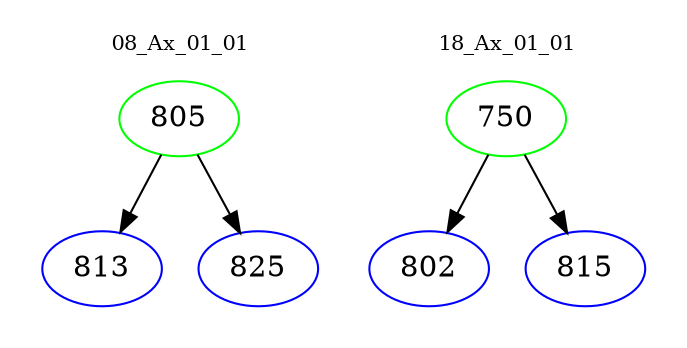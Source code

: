 digraph{
subgraph cluster_0 {
color = white
label = "08_Ax_01_01";
fontsize=10;
T0_805 [label="805", color="green"]
T0_805 -> T0_813 [color="black"]
T0_813 [label="813", color="blue"]
T0_805 -> T0_825 [color="black"]
T0_825 [label="825", color="blue"]
}
subgraph cluster_1 {
color = white
label = "18_Ax_01_01";
fontsize=10;
T1_750 [label="750", color="green"]
T1_750 -> T1_802 [color="black"]
T1_802 [label="802", color="blue"]
T1_750 -> T1_815 [color="black"]
T1_815 [label="815", color="blue"]
}
}
